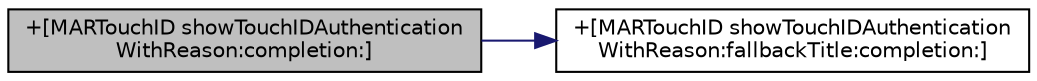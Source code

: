 digraph "+[MARTouchID showTouchIDAuthenticationWithReason:completion:]"
{
  edge [fontname="Helvetica",fontsize="10",labelfontname="Helvetica",labelfontsize="10"];
  node [fontname="Helvetica",fontsize="10",shape=record];
  rankdir="LR";
  Node0 [label="+[MARTouchID showTouchIDAuthentication\lWithReason:completion:]",height=0.2,width=0.4,color="black", fillcolor="grey75", style="filled", fontcolor="black"];
  Node0 -> Node1 [color="midnightblue",fontsize="10",style="solid",fontname="Helvetica"];
  Node1 [label="+[MARTouchID showTouchIDAuthentication\lWithReason:fallbackTitle:completion:]",height=0.2,width=0.4,color="black", fillcolor="white", style="filled",URL="$class_m_a_r_touch_i_d.html#a0e505448389e6bccea0bd5fc6bf9e744"];
}
